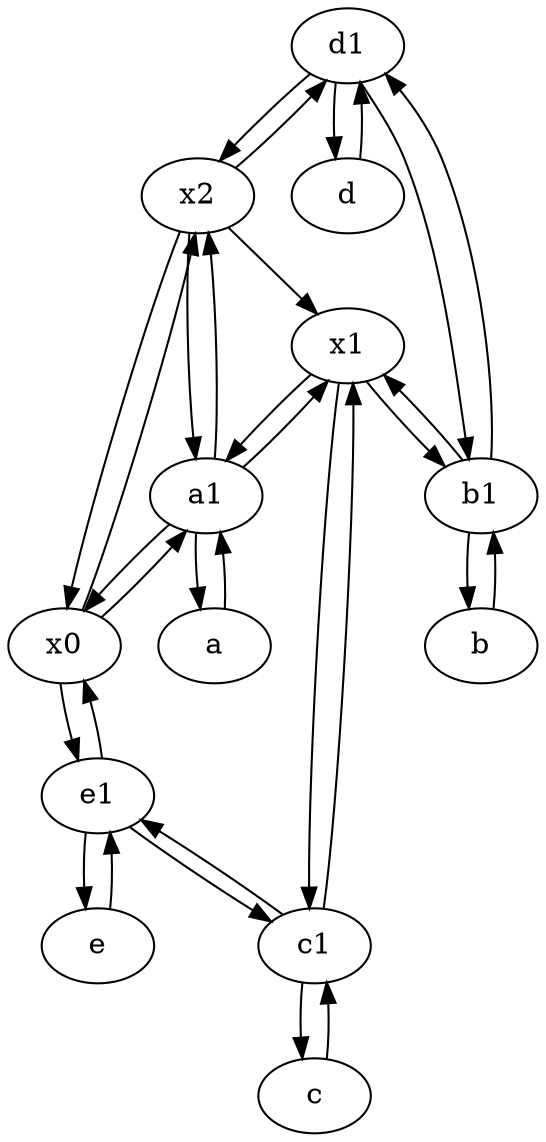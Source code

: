 digraph  {
	d1 [pos="25,30!"];
	e [pos="30,50!"];
	x0;
	x2;
	d [pos="20,30!"];
	a1 [pos="40,15!"];
	c1 [pos="30,15!"];
	e1 [pos="25,45!"];
	x1;
	c [pos="20,10!"];
	b [pos="50,20!"];
	b1 [pos="45,20!"];
	a [pos="40,10!"];
	x0 -> a1;
	a1 -> x0;
	e1 -> x0;
	x2 -> d1;
	e -> e1;
	x2 -> x0;
	x2 -> x1;
	x2 -> a1;
	a -> a1;
	a1 -> x2;
	d -> d1;
	b1 -> x1;
	a1 -> a;
	d1 -> b1;
	d1 -> d;
	x0 -> e1;
	b1 -> d1;
	c1 -> e1;
	b1 -> b;
	c1 -> x1;
	e1 -> e;
	x0 -> x2;
	c1 -> c;
	x1 -> c1;
	d1 -> x2;
	e1 -> c1;
	c -> c1;
	x1 -> a1;
	x1 -> b1;
	a1 -> x1;
	b -> b1;

	}
